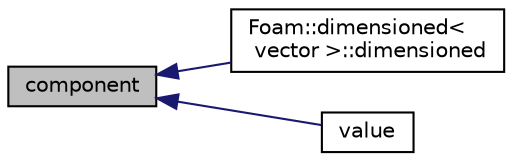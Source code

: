 digraph "component"
{
  bgcolor="transparent";
  edge [fontname="Helvetica",fontsize="10",labelfontname="Helvetica",labelfontsize="10"];
  node [fontname="Helvetica",fontsize="10",shape=record];
  rankdir="LR";
  Node1 [label="component",height=0.2,width=0.4,color="black", fillcolor="grey75", style="filled", fontcolor="black"];
  Node1 -> Node2 [dir="back",color="midnightblue",fontsize="10",style="solid",fontname="Helvetica"];
  Node2 [label="Foam::dimensioned\<\l vector \>::dimensioned",height=0.2,width=0.4,color="black",URL="$a00538.html#a97d65bea54a56a86a6ee89c657ffd9cf",tooltip="Construct given a value (creates dimensionless value). "];
  Node1 -> Node3 [dir="back",color="midnightblue",fontsize="10",style="solid",fontname="Helvetica"];
  Node3 [label="value",height=0.2,width=0.4,color="black",URL="$a00538.html#a7409fe78b09cef19ba8cba781bfdf927",tooltip="Return non-const reference to value. "];
}
